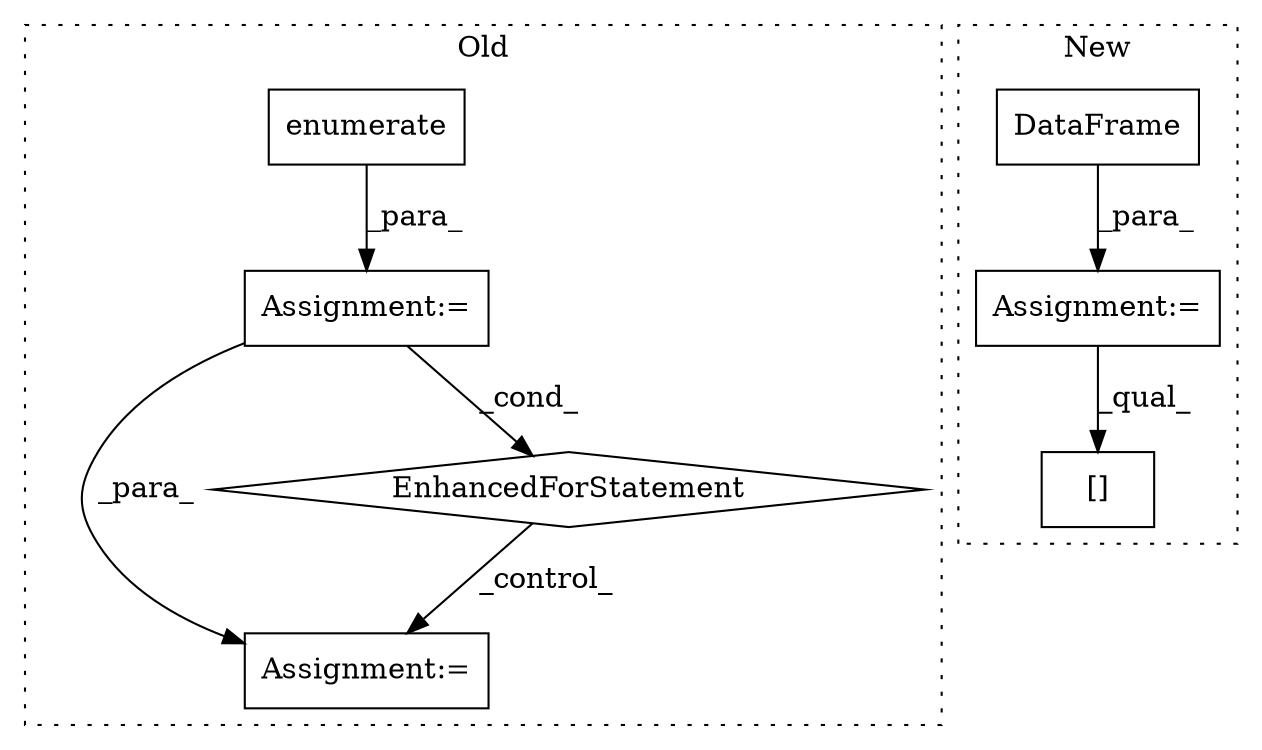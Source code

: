 digraph G {
subgraph cluster0 {
1 [label="enumerate" a="32" s="7969,7980" l="10,1" shape="box"];
3 [label="Assignment:=" a="7" s="7995" l="1" shape="box"];
4 [label="EnhancedForStatement" a="70" s="7885,7981" l="73,2" shape="diamond"];
6 [label="Assignment:=" a="7" s="7885,7981" l="73,2" shape="box"];
label = "Old";
style="dotted";
}
subgraph cluster1 {
2 [label="DataFrame" a="32" s="8450,8465" l="10,1" shape="box"];
5 [label="Assignment:=" a="7" s="8442" l="1" shape="box"];
7 [label="[]" a="2" s="8594,8601" l="3,1" shape="box"];
label = "New";
style="dotted";
}
1 -> 6 [label="_para_"];
2 -> 5 [label="_para_"];
4 -> 3 [label="_control_"];
5 -> 7 [label="_qual_"];
6 -> 3 [label="_para_"];
6 -> 4 [label="_cond_"];
}